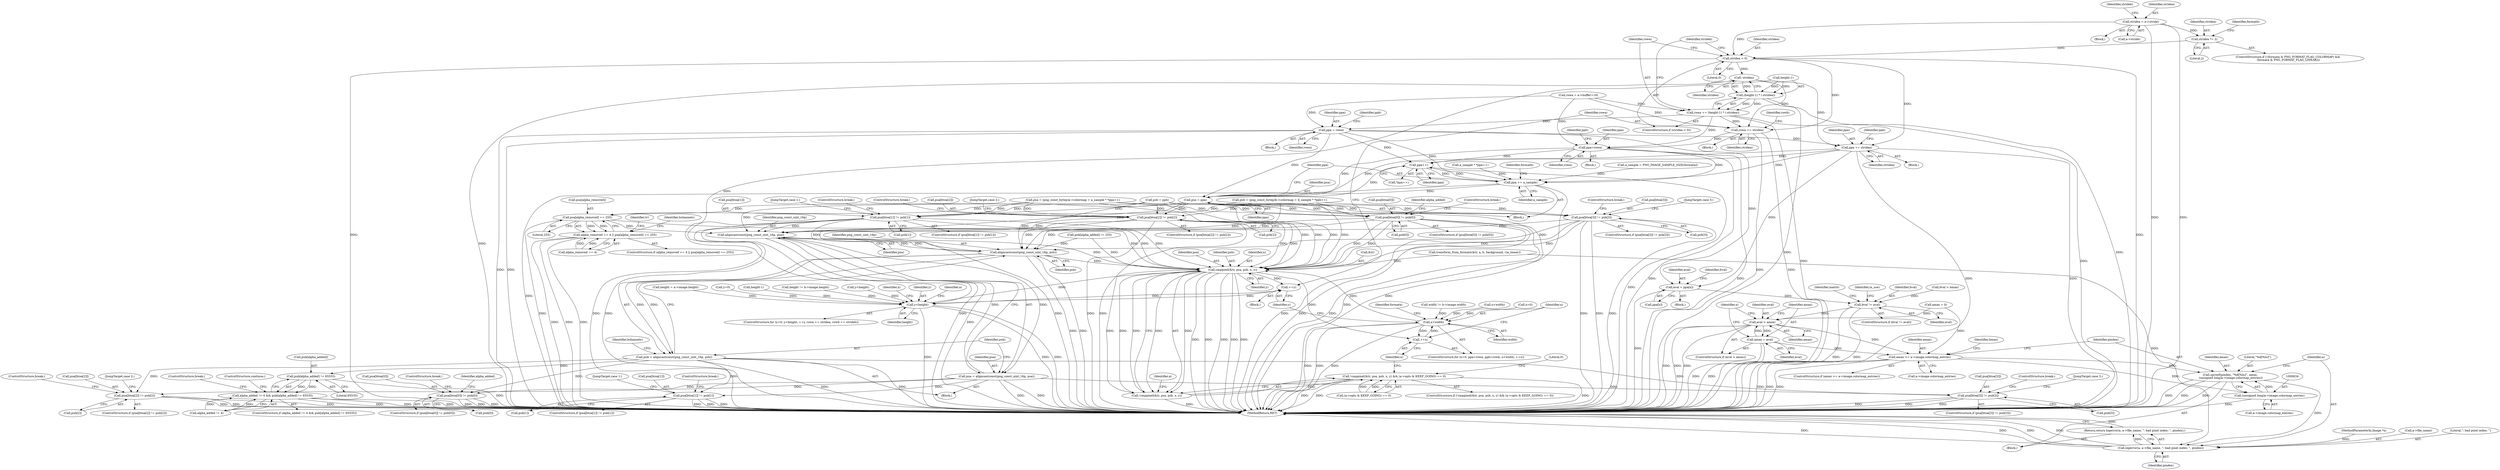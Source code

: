 digraph "0_Android_9d4853418ab2f754c2b63e091c29c5529b8b86ca_27@pointer" {
"1000146" [label="(Call,stridea = a->stride)"];
"1000263" [label="(Call,stridea *= 2)"];
"1000279" [label="(Call,stridea < 0)"];
"1000288" [label="(Call,-stridea)"];
"1000284" [label="(Call,(height-1) * (-stridea))"];
"1000282" [label="(Call,rowa += (height-1) * (-stridea))"];
"1000326" [label="(Call,ppa = rowa)"];
"1000349" [label="(Call,ppa += stridea)"];
"1000374" [label="(Call,aval = ppa[x])"];
"1000387" [label="(Call,bval != aval)"];
"1000399" [label="(Call,aval > amax)"];
"1000402" [label="(Call,amax = aval)"];
"1000620" [label="(Call,amax >= a->image.colormap_entries)"];
"1000629" [label="(Call,sprintf(pindex, \"%d[%lu]\", amax,\n (unsigned long)a->image.colormap_entries))"];
"1000641" [label="(Call,logerror(a, a->file_name, \": bad pixel index: \", pindex))"];
"1000640" [label="(Return,return logerror(a, a->file_name, \": bad pixel index: \", pindex);)"];
"1000633" [label="(Call,(unsigned long)a->image.colormap_entries)"];
"1000859" [label="(Call,ppa++)"];
"1000863" [label="(Call,psa = ppa)"];
"1000905" [label="(Call,aligncastconst(png_const_uint_16p, psa))"];
"1000903" [label="(Call,pua = aligncastconst(png_const_uint_16p, psa))"];
"1000919" [label="(Call,pua[btoa[3]] != pub[3])"];
"1000931" [label="(Call,pua[btoa[2]] != pub[2])"];
"1000943" [label="(Call,pua[btoa[1]] != pub[1])"];
"1000955" [label="(Call,pua[btoa[0]] != pub[0])"];
"1000911" [label="(Call,aligncastconst(png_const_uint_16p, psb))"];
"1000909" [label="(Call,pub = aligncastconst(png_const_uint_16p, psb))"];
"1000970" [label="(Call,pub[alpha_added] != 65535)"];
"1000966" [label="(Call,alpha_added != 4 && pub[alpha_added] != 65535)"];
"1001059" [label="(Call,cmppixel(&tr, psa, psb, x, y))"];
"1000811" [label="(Call,++y)"];
"1000807" [label="(Call,y<height)"];
"1000839" [label="(Call,++x)"];
"1000836" [label="(Call,x<width)"];
"1001058" [label="(Call,!cmppixel(&tr, psa, psb, x, y))"];
"1001057" [label="(Call,!cmppixel(&tr, psa, psb, x, y) && (a->opts & KEEP_GOING) == 0)"];
"1000985" [label="(Call,psa[alpha_removed] == 255)"];
"1000981" [label="(Call,alpha_removed == 4 || psa[alpha_removed] == 255)"];
"1000996" [label="(Call,psa[btoa[3]] != psb[3])"];
"1001008" [label="(Call,psa[btoa[2]] != psb[2])"];
"1001020" [label="(Call,psa[btoa[1]] != psb[1])"];
"1001032" [label="(Call,psa[btoa[0]] != psb[0])"];
"1000866" [label="(Call,ppa += a_sample)"];
"1000814" [label="(Call,rowa += stridea)"];
"1000830" [label="(Call,ppa=rowa)"];
"1000283" [label="(Identifier,rowa)"];
"1000400" [label="(Identifier,aval)"];
"1000910" [label="(Identifier,pub)"];
"1000629" [label="(Call,sprintf(pindex, \"%d[%lu]\", amax,\n (unsigned long)a->image.colormap_entries))"];
"1000827" [label="(Identifier,x)"];
"1000388" [label="(Identifier,bval)"];
"1001058" [label="(Call,!cmppixel(&tr, psa, psb, x, y))"];
"1000279" [label="(Call,stridea < 0)"];
"1001017" [label="(ControlStructure,break;)"];
"1000858" [label="(Call,*ppa++)"];
"1000651" [label="(Identifier,bmax)"];
"1000967" [label="(Call,alpha_added != 4)"];
"1000810" [label="(Block,)"];
"1001031" [label="(ControlStructure,if (psa[btoa[0]] != psb[0]))"];
"1000888" [label="(Call,psb = ppb)"];
"1000264" [label="(Identifier,stridea)"];
"1000931" [label="(Call,pua[btoa[2]] != pub[2])"];
"1000399" [label="(Call,aval > amax)"];
"1000642" [label="(Identifier,a)"];
"1000848" [label="(Call,psa = (png_const_bytep)a->colormap + a_sample * *ppa++)"];
"1000386" [label="(ControlStructure,if (bval != aval))"];
"1000970" [label="(Call,pub[alpha_added] != 65535)"];
"1000630" [label="(Identifier,pindex)"];
"1000956" [label="(Call,pua[btoa[0]])"];
"1000804" [label="(Call,y=0)"];
"1000815" [label="(Identifier,rowa)"];
"1001057" [label="(Call,!cmppixel(&tr, psa, psb, x, y) && (a->opts & KEEP_GOING) == 0)"];
"1000997" [label="(Call,psa[btoa[3]])"];
"1001069" [label="(Identifier,a)"];
"1000375" [label="(Identifier,aval)"];
"1001006" [label="(JumpTarget,case 3:)"];
"1000974" [label="(Literal,65535)"];
"1001008" [label="(Call,psa[btoa[2]] != psb[2])"];
"1000873" [label="(Call,psb = (png_const_bytep)b->colormap + b_sample * *ppb++)"];
"1000918" [label="(ControlStructure,if (pua[btoa[3]] != pub[3]))"];
"1000952" [label="(ControlStructure,break;)"];
"1001014" [label="(Call,psb[2])"];
"1000961" [label="(Call,pub[0])"];
"1001007" [label="(ControlStructure,if (psa[btoa[2]] != psb[2]))"];
"1000297" [label="(Call,height-1)"];
"1000836" [label="(Call,x<width)"];
"1000308" [label="(Block,)"];
"1000996" [label="(Call,psa[btoa[3]] != psb[3])"];
"1000901" [label="(Block,)"];
"1000824" [label="(ControlStructure,for (x=0, ppa=rowa, ppb=rowb; x<width; ++x))"];
"1001029" [label="(ControlStructure,break;)"];
"1000404" [label="(Identifier,aval)"];
"1000818" [label="(Identifier,rowb)"];
"1000270" [label="(Identifier,formatb)"];
"1000982" [label="(Call,alpha_removed == 4)"];
"1000813" [label="(Block,)"];
"1001074" [label="(Literal,0)"];
"1000361" [label="(Call,x<width)"];
"1000834" [label="(Identifier,ppb)"];
"1000330" [label="(Identifier,ppb)"];
"1000906" [label="(Identifier,png_const_uint_16p)"];
"1000265" [label="(Literal,2)"];
"1001019" [label="(ControlStructure,if (psa[btoa[1]] != psb[1]))"];
"1000366" [label="(Block,)"];
"1000912" [label="(Identifier,png_const_uint_16p)"];
"1000816" [label="(Identifier,stridea)"];
"1000859" [label="(Call,ppa++)"];
"1001066" [label="(Call,(a->opts & KEEP_GOING) == 0)"];
"1000832" [label="(Identifier,rowa)"];
"1000811" [label="(Call,++y)"];
"1000632" [label="(Identifier,amax)"];
"1000829" [label="(Block,)"];
"1000381" [label="(Identifier,bval)"];
"1001021" [label="(Call,psa[btoa[1]])"];
"1000230" [label="(Call,height != b->image.height)"];
"1000975" [label="(ControlStructure,break;)"];
"1000140" [label="(MethodParameterIn,Image *a)"];
"1000943" [label="(Call,pua[btoa[1]] != pub[1])"];
"1001060" [label="(Call,&tr)"];
"1001062" [label="(Identifier,psa)"];
"1000327" [label="(Identifier,ppa)"];
"1000930" [label="(ControlStructure,if (pua[btoa[2]] != pub[2]))"];
"1000909" [label="(Call,pub = aligncastconst(png_const_uint_16p, psb))"];
"1000826" [label="(Call,x=0)"];
"1000341" [label="(Call,y<height)"];
"1000144" [label="(Block,)"];
"1000954" [label="(ControlStructure,if (pua[btoa[0]] != pub[0]))"];
"1000964" [label="(ControlStructure,break;)"];
"1000376" [label="(Call,ppa[x])"];
"1001009" [label="(Call,psa[btoa[2]])"];
"1000937" [label="(Call,pub[2])"];
"1000953" [label="(JumpTarget,case 1:)"];
"1000387" [label="(Call,bval != aval)"];
"1000920" [label="(Call,pua[btoa[3]])"];
"1000831" [label="(Identifier,ppa)"];
"1000284" [label="(Call,(height-1) * (-stridea))"];
"1000326" [label="(Call,ppa = rowa)"];
"1000282" [label="(Call,rowa += (height-1) * (-stridea))"];
"1001033" [label="(Call,psa[btoa[0]])"];
"1000904" [label="(Identifier,pua)"];
"1000148" [label="(Call,a->stride)"];
"1000866" [label="(Call,ppa += a_sample)"];
"1000153" [label="(Identifier,strideb)"];
"1000635" [label="(Call,a->image.colormap_entries)"];
"1000350" [label="(Identifier,ppa)"];
"1000846" [label="(Identifier,formata)"];
"1001047" [label="(Call,psb[alpha_added] != 255)"];
"1001002" [label="(Call,psb[3])"];
"1000907" [label="(Identifier,psa)"];
"1000643" [label="(Call,a->file_name)"];
"1000865" [label="(Identifier,ppa)"];
"1000903" [label="(Call,pua = aligncastconst(png_const_uint_16p, psa))"];
"1000928" [label="(ControlStructure,break;)"];
"1000971" [label="(Call,pub[alpha_added])"];
"1000263" [label="(Call,stridea *= 2)"];
"1000985" [label="(Call,psa[alpha_removed] == 255)"];
"1001063" [label="(Identifier,psb)"];
"1000803" [label="(ControlStructure,for (y=0; y<height; ++y, rowa += stridea, rowb += strideb))"];
"1000254" [label="(ControlStructure,if (!(formata & PNG_FORMAT_FLAG_COLORMAP) &&\n (formata & PNG_FORMAT_FLAG_LINEAR)))"];
"1000864" [label="(Identifier,psa)"];
"1000919" [label="(Call,pua[btoa[3]] != pub[3])"];
"1000285" [label="(Call,height-1)"];
"1000995" [label="(ControlStructure,if (psa[btoa[3]] != psb[3]))"];
"1000856" [label="(Call,a_sample * *ppa++)"];
"1000641" [label="(Call,logerror(a, a->file_name, \": bad pixel index: \", pindex))"];
"1000968" [label="(Identifier,alpha_added)"];
"1000627" [label="(Block,)"];
"1000860" [label="(Identifier,ppa)"];
"1000966" [label="(Call,alpha_added != 4 && pub[alpha_added] != 65535)"];
"1000314" [label="(Call,amax = 0)"];
"1000809" [label="(Identifier,height)"];
"1000380" [label="(Call,bval > bmax)"];
"1001061" [label="(Identifier,tr)"];
"1000942" [label="(ControlStructure,if (pua[btoa[1]] != pub[1]))"];
"1000292" [label="(Identifier,strideb)"];
"1000647" [label="(Identifier,pindex)"];
"1000814" [label="(Call,rowa += stridea)"];
"1000986" [label="(Call,psa[alpha_removed])"];
"1000949" [label="(Call,pub[1])"];
"1000620" [label="(Call,amax >= a->image.colormap_entries)"];
"1000374" [label="(Call,aval = ppa[x])"];
"1000830" [label="(Call,ppa=rowa)"];
"1000837" [label="(Identifier,x)"];
"1000867" [label="(Identifier,ppa)"];
"1000808" [label="(Identifier,y)"];
"1000146" [label="(Call,stridea = a->stride)"];
"1000351" [label="(Identifier,stridea)"];
"1000619" [label="(ControlStructure,if (amax >= a->image.colormap_entries))"];
"1001026" [label="(Call,psb[1])"];
"1000976" [label="(ControlStructure,continue;)"];
"1000158" [label="(Call,rowa = a->buffer+16)"];
"1000349" [label="(Call,ppa += stridea)"];
"1001045" [label="(Identifier,alpha_added)"];
"1000223" [label="(Call,width != b->image.width)"];
"1000989" [label="(Literal,255)"];
"1001128" [label="(MethodReturn,RET)"];
"1000365" [label="(Identifier,x)"];
"1000633" [label="(Call,(unsigned long)a->image.colormap_entries)"];
"1000401" [label="(Identifier,amax)"];
"1000147" [label="(Identifier,stridea)"];
"1000940" [label="(ControlStructure,break;)"];
"1001078" [label="(Identifier,a)"];
"1001056" [label="(ControlStructure,if (!cmppixel(&tr, psa, psb, x, y) && (a->opts & KEEP_GOING) == 0))"];
"1001041" [label="(ControlStructure,break;)"];
"1000391" [label="(Identifier,match)"];
"1000288" [label="(Call,-stridea)"];
"1000992" [label="(Identifier,bchannels)"];
"1000646" [label="(Literal,\": bad pixel index: \")"];
"1000289" [label="(Identifier,stridea)"];
"1000280" [label="(Identifier,stridea)"];
"1000348" [label="(Block,)"];
"1000932" [label="(Call,pua[btoa[2]])"];
"1001064" [label="(Identifier,x)"];
"1000389" [label="(Identifier,aval)"];
"1000863" [label="(Call,psa = ppa)"];
"1000925" [label="(Call,pub[3])"];
"1000905" [label="(Call,aligncastconst(png_const_uint_16p, psa))"];
"1000941" [label="(JumpTarget,case 2:)"];
"1000840" [label="(Identifier,x)"];
"1000807" [label="(Call,y<height)"];
"1000247" [label="(Call,transform_from_formats(&tr, a, b, background, via_linear))"];
"1000929" [label="(JumpTarget,case 3:)"];
"1000980" [label="(ControlStructure,if (alpha_removed == 4 || psa[alpha_removed] == 255))"];
"1000640" [label="(Return,return logerror(a, a->file_name, \": bad pixel index: \", pindex);)"];
"1000862" [label="(Block,)"];
"1000182" [label="(Call,height = a->image.height)"];
"1000622" [label="(Call,a->image.colormap_entries)"];
"1000911" [label="(Call,aligncastconst(png_const_uint_16p, psb))"];
"1000839" [label="(Call,++x)"];
"1000981" [label="(Call,alpha_removed == 4 || psa[alpha_removed] == 255)"];
"1000868" [label="(Identifier,a_sample)"];
"1000871" [label="(Identifier,formatb)"];
"1000395" [label="(Identifier,in_use)"];
"1001065" [label="(Identifier,y)"];
"1001005" [label="(ControlStructure,break;)"];
"1000281" [label="(Literal,0)"];
"1001059" [label="(Call,cmppixel(&tr, psa, psb, x, y))"];
"1000402" [label="(Call,amax = aval)"];
"1000955" [label="(Call,pua[btoa[0]] != pub[0])"];
"1000944" [label="(Call,pua[btoa[1]])"];
"1001018" [label="(JumpTarget,case 2:)"];
"1000328" [label="(Identifier,rowa)"];
"1000621" [label="(Identifier,amax)"];
"1001038" [label="(Call,psb[0])"];
"1000812" [label="(Identifier,y)"];
"1000915" [label="(Identifier,bchannels)"];
"1000206" [label="(Call,a_sample = PNG_IMAGE_SAMPLE_SIZE(formata))"];
"1001020" [label="(Call,psa[btoa[1]] != psb[1])"];
"1000631" [label="(Literal,\"%d[%lu]\")"];
"1000913" [label="(Identifier,psb)"];
"1000965" [label="(ControlStructure,if (alpha_added != 4 && pub[alpha_added] != 65535))"];
"1001030" [label="(JumpTarget,case 1:)"];
"1000398" [label="(ControlStructure,if (aval > amax))"];
"1000838" [label="(Identifier,width)"];
"1000278" [label="(ControlStructure,if (stridea < 0))"];
"1000353" [label="(Identifier,ppb)"];
"1001032" [label="(Call,psa[btoa[0]] != psb[0])"];
"1000403" [label="(Identifier,amax)"];
"1000146" -> "1000144"  [label="AST: "];
"1000146" -> "1000148"  [label="CFG: "];
"1000147" -> "1000146"  [label="AST: "];
"1000148" -> "1000146"  [label="AST: "];
"1000153" -> "1000146"  [label="CFG: "];
"1000146" -> "1001128"  [label="DDG: "];
"1000146" -> "1001128"  [label="DDG: "];
"1000146" -> "1000263"  [label="DDG: "];
"1000146" -> "1000279"  [label="DDG: "];
"1000263" -> "1000254"  [label="AST: "];
"1000263" -> "1000265"  [label="CFG: "];
"1000264" -> "1000263"  [label="AST: "];
"1000265" -> "1000263"  [label="AST: "];
"1000270" -> "1000263"  [label="CFG: "];
"1000263" -> "1000279"  [label="DDG: "];
"1000279" -> "1000278"  [label="AST: "];
"1000279" -> "1000281"  [label="CFG: "];
"1000280" -> "1000279"  [label="AST: "];
"1000281" -> "1000279"  [label="AST: "];
"1000283" -> "1000279"  [label="CFG: "];
"1000292" -> "1000279"  [label="CFG: "];
"1000279" -> "1001128"  [label="DDG: "];
"1000279" -> "1001128"  [label="DDG: "];
"1000279" -> "1000288"  [label="DDG: "];
"1000279" -> "1000349"  [label="DDG: "];
"1000279" -> "1000814"  [label="DDG: "];
"1000288" -> "1000284"  [label="AST: "];
"1000288" -> "1000289"  [label="CFG: "];
"1000289" -> "1000288"  [label="AST: "];
"1000284" -> "1000288"  [label="CFG: "];
"1000288" -> "1001128"  [label="DDG: "];
"1000288" -> "1000284"  [label="DDG: "];
"1000288" -> "1000349"  [label="DDG: "];
"1000288" -> "1000814"  [label="DDG: "];
"1000284" -> "1000282"  [label="AST: "];
"1000285" -> "1000284"  [label="AST: "];
"1000282" -> "1000284"  [label="CFG: "];
"1000284" -> "1001128"  [label="DDG: "];
"1000284" -> "1001128"  [label="DDG: "];
"1000284" -> "1000282"  [label="DDG: "];
"1000284" -> "1000282"  [label="DDG: "];
"1000285" -> "1000284"  [label="DDG: "];
"1000285" -> "1000284"  [label="DDG: "];
"1000282" -> "1000278"  [label="AST: "];
"1000283" -> "1000282"  [label="AST: "];
"1000292" -> "1000282"  [label="CFG: "];
"1000282" -> "1001128"  [label="DDG: "];
"1000282" -> "1001128"  [label="DDG: "];
"1000158" -> "1000282"  [label="DDG: "];
"1000282" -> "1000326"  [label="DDG: "];
"1000282" -> "1000814"  [label="DDG: "];
"1000282" -> "1000830"  [label="DDG: "];
"1000326" -> "1000308"  [label="AST: "];
"1000326" -> "1000328"  [label="CFG: "];
"1000327" -> "1000326"  [label="AST: "];
"1000328" -> "1000326"  [label="AST: "];
"1000330" -> "1000326"  [label="CFG: "];
"1000326" -> "1001128"  [label="DDG: "];
"1000326" -> "1001128"  [label="DDG: "];
"1000158" -> "1000326"  [label="DDG: "];
"1000326" -> "1000349"  [label="DDG: "];
"1000326" -> "1000374"  [label="DDG: "];
"1000326" -> "1000859"  [label="DDG: "];
"1000326" -> "1000863"  [label="DDG: "];
"1000326" -> "1000866"  [label="DDG: "];
"1000349" -> "1000348"  [label="AST: "];
"1000349" -> "1000351"  [label="CFG: "];
"1000350" -> "1000349"  [label="AST: "];
"1000351" -> "1000349"  [label="AST: "];
"1000353" -> "1000349"  [label="CFG: "];
"1000349" -> "1001128"  [label="DDG: "];
"1000349" -> "1001128"  [label="DDG: "];
"1000349" -> "1000374"  [label="DDG: "];
"1000349" -> "1000859"  [label="DDG: "];
"1000349" -> "1000863"  [label="DDG: "];
"1000349" -> "1000866"  [label="DDG: "];
"1000374" -> "1000366"  [label="AST: "];
"1000374" -> "1000376"  [label="CFG: "];
"1000375" -> "1000374"  [label="AST: "];
"1000376" -> "1000374"  [label="AST: "];
"1000381" -> "1000374"  [label="CFG: "];
"1000374" -> "1001128"  [label="DDG: "];
"1000374" -> "1000387"  [label="DDG: "];
"1000387" -> "1000386"  [label="AST: "];
"1000387" -> "1000389"  [label="CFG: "];
"1000388" -> "1000387"  [label="AST: "];
"1000389" -> "1000387"  [label="AST: "];
"1000391" -> "1000387"  [label="CFG: "];
"1000395" -> "1000387"  [label="CFG: "];
"1000387" -> "1001128"  [label="DDG: "];
"1000387" -> "1001128"  [label="DDG: "];
"1000380" -> "1000387"  [label="DDG: "];
"1000387" -> "1000399"  [label="DDG: "];
"1000399" -> "1000398"  [label="AST: "];
"1000399" -> "1000401"  [label="CFG: "];
"1000400" -> "1000399"  [label="AST: "];
"1000401" -> "1000399"  [label="AST: "];
"1000403" -> "1000399"  [label="CFG: "];
"1000365" -> "1000399"  [label="CFG: "];
"1000399" -> "1001128"  [label="DDG: "];
"1000399" -> "1001128"  [label="DDG: "];
"1000399" -> "1001128"  [label="DDG: "];
"1000314" -> "1000399"  [label="DDG: "];
"1000402" -> "1000399"  [label="DDG: "];
"1000399" -> "1000402"  [label="DDG: "];
"1000399" -> "1000620"  [label="DDG: "];
"1000402" -> "1000398"  [label="AST: "];
"1000402" -> "1000404"  [label="CFG: "];
"1000403" -> "1000402"  [label="AST: "];
"1000404" -> "1000402"  [label="AST: "];
"1000365" -> "1000402"  [label="CFG: "];
"1000402" -> "1001128"  [label="DDG: "];
"1000402" -> "1001128"  [label="DDG: "];
"1000402" -> "1000620"  [label="DDG: "];
"1000620" -> "1000619"  [label="AST: "];
"1000620" -> "1000622"  [label="CFG: "];
"1000621" -> "1000620"  [label="AST: "];
"1000622" -> "1000620"  [label="AST: "];
"1000630" -> "1000620"  [label="CFG: "];
"1000651" -> "1000620"  [label="CFG: "];
"1000620" -> "1001128"  [label="DDG: "];
"1000620" -> "1001128"  [label="DDG: "];
"1000620" -> "1001128"  [label="DDG: "];
"1000314" -> "1000620"  [label="DDG: "];
"1000620" -> "1000629"  [label="DDG: "];
"1000620" -> "1000633"  [label="DDG: "];
"1000629" -> "1000627"  [label="AST: "];
"1000629" -> "1000633"  [label="CFG: "];
"1000630" -> "1000629"  [label="AST: "];
"1000631" -> "1000629"  [label="AST: "];
"1000632" -> "1000629"  [label="AST: "];
"1000633" -> "1000629"  [label="AST: "];
"1000642" -> "1000629"  [label="CFG: "];
"1000629" -> "1001128"  [label="DDG: "];
"1000629" -> "1001128"  [label="DDG: "];
"1000629" -> "1001128"  [label="DDG: "];
"1000633" -> "1000629"  [label="DDG: "];
"1000629" -> "1000641"  [label="DDG: "];
"1000641" -> "1000640"  [label="AST: "];
"1000641" -> "1000647"  [label="CFG: "];
"1000642" -> "1000641"  [label="AST: "];
"1000643" -> "1000641"  [label="AST: "];
"1000646" -> "1000641"  [label="AST: "];
"1000647" -> "1000641"  [label="AST: "];
"1000640" -> "1000641"  [label="CFG: "];
"1000641" -> "1001128"  [label="DDG: "];
"1000641" -> "1001128"  [label="DDG: "];
"1000641" -> "1001128"  [label="DDG: "];
"1000641" -> "1001128"  [label="DDG: "];
"1000641" -> "1000640"  [label="DDG: "];
"1000247" -> "1000641"  [label="DDG: "];
"1000140" -> "1000641"  [label="DDG: "];
"1000640" -> "1000627"  [label="AST: "];
"1001128" -> "1000640"  [label="CFG: "];
"1000640" -> "1001128"  [label="DDG: "];
"1000633" -> "1000635"  [label="CFG: "];
"1000634" -> "1000633"  [label="AST: "];
"1000635" -> "1000633"  [label="AST: "];
"1000633" -> "1001128"  [label="DDG: "];
"1000859" -> "1000858"  [label="AST: "];
"1000859" -> "1000860"  [label="CFG: "];
"1000860" -> "1000859"  [label="AST: "];
"1000858" -> "1000859"  [label="CFG: "];
"1000859" -> "1001128"  [label="DDG: "];
"1000830" -> "1000859"  [label="DDG: "];
"1000866" -> "1000859"  [label="DDG: "];
"1000859" -> "1000863"  [label="DDG: "];
"1000859" -> "1000866"  [label="DDG: "];
"1000863" -> "1000862"  [label="AST: "];
"1000863" -> "1000865"  [label="CFG: "];
"1000864" -> "1000863"  [label="AST: "];
"1000865" -> "1000863"  [label="AST: "];
"1000867" -> "1000863"  [label="CFG: "];
"1000863" -> "1001128"  [label="DDG: "];
"1000830" -> "1000863"  [label="DDG: "];
"1000866" -> "1000863"  [label="DDG: "];
"1000863" -> "1000905"  [label="DDG: "];
"1000863" -> "1000985"  [label="DDG: "];
"1000863" -> "1000996"  [label="DDG: "];
"1000863" -> "1001008"  [label="DDG: "];
"1000863" -> "1001020"  [label="DDG: "];
"1000863" -> "1001032"  [label="DDG: "];
"1000863" -> "1001059"  [label="DDG: "];
"1000905" -> "1000903"  [label="AST: "];
"1000905" -> "1000907"  [label="CFG: "];
"1000906" -> "1000905"  [label="AST: "];
"1000907" -> "1000905"  [label="AST: "];
"1000903" -> "1000905"  [label="CFG: "];
"1000905" -> "1001128"  [label="DDG: "];
"1000905" -> "1000903"  [label="DDG: "];
"1000905" -> "1000903"  [label="DDG: "];
"1000911" -> "1000905"  [label="DDG: "];
"1000848" -> "1000905"  [label="DDG: "];
"1001020" -> "1000905"  [label="DDG: "];
"1001008" -> "1000905"  [label="DDG: "];
"1001032" -> "1000905"  [label="DDG: "];
"1000985" -> "1000905"  [label="DDG: "];
"1000996" -> "1000905"  [label="DDG: "];
"1000905" -> "1000911"  [label="DDG: "];
"1000905" -> "1001059"  [label="DDG: "];
"1000903" -> "1000901"  [label="AST: "];
"1000904" -> "1000903"  [label="AST: "];
"1000910" -> "1000903"  [label="CFG: "];
"1000903" -> "1001128"  [label="DDG: "];
"1000903" -> "1001128"  [label="DDG: "];
"1000903" -> "1000919"  [label="DDG: "];
"1000903" -> "1000931"  [label="DDG: "];
"1000903" -> "1000943"  [label="DDG: "];
"1000903" -> "1000955"  [label="DDG: "];
"1000919" -> "1000918"  [label="AST: "];
"1000919" -> "1000925"  [label="CFG: "];
"1000920" -> "1000919"  [label="AST: "];
"1000925" -> "1000919"  [label="AST: "];
"1000928" -> "1000919"  [label="CFG: "];
"1000929" -> "1000919"  [label="CFG: "];
"1000919" -> "1001128"  [label="DDG: "];
"1000919" -> "1001128"  [label="DDG: "];
"1000919" -> "1001128"  [label="DDG: "];
"1000909" -> "1000919"  [label="DDG: "];
"1000931" -> "1000930"  [label="AST: "];
"1000931" -> "1000937"  [label="CFG: "];
"1000932" -> "1000931"  [label="AST: "];
"1000937" -> "1000931"  [label="AST: "];
"1000940" -> "1000931"  [label="CFG: "];
"1000941" -> "1000931"  [label="CFG: "];
"1000931" -> "1001128"  [label="DDG: "];
"1000931" -> "1001128"  [label="DDG: "];
"1000931" -> "1001128"  [label="DDG: "];
"1000909" -> "1000931"  [label="DDG: "];
"1000943" -> "1000942"  [label="AST: "];
"1000943" -> "1000949"  [label="CFG: "];
"1000944" -> "1000943"  [label="AST: "];
"1000949" -> "1000943"  [label="AST: "];
"1000952" -> "1000943"  [label="CFG: "];
"1000953" -> "1000943"  [label="CFG: "];
"1000943" -> "1001128"  [label="DDG: "];
"1000943" -> "1001128"  [label="DDG: "];
"1000943" -> "1001128"  [label="DDG: "];
"1000909" -> "1000943"  [label="DDG: "];
"1000955" -> "1000954"  [label="AST: "];
"1000955" -> "1000961"  [label="CFG: "];
"1000956" -> "1000955"  [label="AST: "];
"1000961" -> "1000955"  [label="AST: "];
"1000964" -> "1000955"  [label="CFG: "];
"1000968" -> "1000955"  [label="CFG: "];
"1000955" -> "1001128"  [label="DDG: "];
"1000955" -> "1001128"  [label="DDG: "];
"1000955" -> "1001128"  [label="DDG: "];
"1000909" -> "1000955"  [label="DDG: "];
"1000911" -> "1000909"  [label="AST: "];
"1000911" -> "1000913"  [label="CFG: "];
"1000912" -> "1000911"  [label="AST: "];
"1000913" -> "1000911"  [label="AST: "];
"1000909" -> "1000911"  [label="CFG: "];
"1000911" -> "1001128"  [label="DDG: "];
"1000911" -> "1001128"  [label="DDG: "];
"1000911" -> "1000909"  [label="DDG: "];
"1000911" -> "1000909"  [label="DDG: "];
"1000873" -> "1000911"  [label="DDG: "];
"1001020" -> "1000911"  [label="DDG: "];
"1001032" -> "1000911"  [label="DDG: "];
"1001047" -> "1000911"  [label="DDG: "];
"1000996" -> "1000911"  [label="DDG: "];
"1001008" -> "1000911"  [label="DDG: "];
"1000888" -> "1000911"  [label="DDG: "];
"1000911" -> "1001059"  [label="DDG: "];
"1000909" -> "1000901"  [label="AST: "];
"1000910" -> "1000909"  [label="AST: "];
"1000915" -> "1000909"  [label="CFG: "];
"1000909" -> "1001128"  [label="DDG: "];
"1000909" -> "1001128"  [label="DDG: "];
"1000909" -> "1000970"  [label="DDG: "];
"1000970" -> "1000966"  [label="AST: "];
"1000970" -> "1000974"  [label="CFG: "];
"1000971" -> "1000970"  [label="AST: "];
"1000974" -> "1000970"  [label="AST: "];
"1000966" -> "1000970"  [label="CFG: "];
"1000970" -> "1001128"  [label="DDG: "];
"1000970" -> "1000966"  [label="DDG: "];
"1000970" -> "1000966"  [label="DDG: "];
"1000966" -> "1000965"  [label="AST: "];
"1000966" -> "1000967"  [label="CFG: "];
"1000967" -> "1000966"  [label="AST: "];
"1000975" -> "1000966"  [label="CFG: "];
"1000976" -> "1000966"  [label="CFG: "];
"1000966" -> "1001128"  [label="DDG: "];
"1000966" -> "1001128"  [label="DDG: "];
"1000966" -> "1001128"  [label="DDG: "];
"1000967" -> "1000966"  [label="DDG: "];
"1000967" -> "1000966"  [label="DDG: "];
"1001059" -> "1001058"  [label="AST: "];
"1001059" -> "1001065"  [label="CFG: "];
"1001060" -> "1001059"  [label="AST: "];
"1001062" -> "1001059"  [label="AST: "];
"1001063" -> "1001059"  [label="AST: "];
"1001064" -> "1001059"  [label="AST: "];
"1001065" -> "1001059"  [label="AST: "];
"1001058" -> "1001059"  [label="CFG: "];
"1001059" -> "1001128"  [label="DDG: "];
"1001059" -> "1001128"  [label="DDG: "];
"1001059" -> "1001128"  [label="DDG: "];
"1001059" -> "1001128"  [label="DDG: "];
"1001059" -> "1001128"  [label="DDG: "];
"1001059" -> "1000811"  [label="DDG: "];
"1001059" -> "1000839"  [label="DDG: "];
"1001059" -> "1001058"  [label="DDG: "];
"1001059" -> "1001058"  [label="DDG: "];
"1001059" -> "1001058"  [label="DDG: "];
"1001059" -> "1001058"  [label="DDG: "];
"1001059" -> "1001058"  [label="DDG: "];
"1000247" -> "1001059"  [label="DDG: "];
"1000848" -> "1001059"  [label="DDG: "];
"1001020" -> "1001059"  [label="DDG: "];
"1001020" -> "1001059"  [label="DDG: "];
"1001008" -> "1001059"  [label="DDG: "];
"1001008" -> "1001059"  [label="DDG: "];
"1001032" -> "1001059"  [label="DDG: "];
"1001032" -> "1001059"  [label="DDG: "];
"1000985" -> "1001059"  [label="DDG: "];
"1000996" -> "1001059"  [label="DDG: "];
"1000996" -> "1001059"  [label="DDG: "];
"1000873" -> "1001059"  [label="DDG: "];
"1001047" -> "1001059"  [label="DDG: "];
"1000888" -> "1001059"  [label="DDG: "];
"1000836" -> "1001059"  [label="DDG: "];
"1000807" -> "1001059"  [label="DDG: "];
"1000811" -> "1000810"  [label="AST: "];
"1000811" -> "1000812"  [label="CFG: "];
"1000812" -> "1000811"  [label="AST: "];
"1000815" -> "1000811"  [label="CFG: "];
"1000811" -> "1000807"  [label="DDG: "];
"1000807" -> "1000811"  [label="DDG: "];
"1000807" -> "1000803"  [label="AST: "];
"1000807" -> "1000809"  [label="CFG: "];
"1000808" -> "1000807"  [label="AST: "];
"1000809" -> "1000807"  [label="AST: "];
"1000827" -> "1000807"  [label="CFG: "];
"1001078" -> "1000807"  [label="CFG: "];
"1000807" -> "1001128"  [label="DDG: "];
"1000807" -> "1001128"  [label="DDG: "];
"1000807" -> "1001128"  [label="DDG: "];
"1000804" -> "1000807"  [label="DDG: "];
"1000341" -> "1000807"  [label="DDG: "];
"1000230" -> "1000807"  [label="DDG: "];
"1000182" -> "1000807"  [label="DDG: "];
"1000285" -> "1000807"  [label="DDG: "];
"1000297" -> "1000807"  [label="DDG: "];
"1000839" -> "1000824"  [label="AST: "];
"1000839" -> "1000840"  [label="CFG: "];
"1000840" -> "1000839"  [label="AST: "];
"1000837" -> "1000839"  [label="CFG: "];
"1000839" -> "1000836"  [label="DDG: "];
"1000836" -> "1000839"  [label="DDG: "];
"1000836" -> "1000824"  [label="AST: "];
"1000836" -> "1000838"  [label="CFG: "];
"1000837" -> "1000836"  [label="AST: "];
"1000838" -> "1000836"  [label="AST: "];
"1000846" -> "1000836"  [label="CFG: "];
"1000812" -> "1000836"  [label="CFG: "];
"1000836" -> "1001128"  [label="DDG: "];
"1000836" -> "1001128"  [label="DDG: "];
"1000836" -> "1001128"  [label="DDG: "];
"1000826" -> "1000836"  [label="DDG: "];
"1000361" -> "1000836"  [label="DDG: "];
"1000223" -> "1000836"  [label="DDG: "];
"1001058" -> "1001057"  [label="AST: "];
"1001069" -> "1001058"  [label="CFG: "];
"1001057" -> "1001058"  [label="CFG: "];
"1001058" -> "1001128"  [label="DDG: "];
"1001058" -> "1001057"  [label="DDG: "];
"1001057" -> "1001056"  [label="AST: "];
"1001057" -> "1001066"  [label="CFG: "];
"1001066" -> "1001057"  [label="AST: "];
"1001074" -> "1001057"  [label="CFG: "];
"1000840" -> "1001057"  [label="CFG: "];
"1001057" -> "1001128"  [label="DDG: "];
"1001057" -> "1001128"  [label="DDG: "];
"1001057" -> "1001128"  [label="DDG: "];
"1001066" -> "1001057"  [label="DDG: "];
"1001066" -> "1001057"  [label="DDG: "];
"1000985" -> "1000981"  [label="AST: "];
"1000985" -> "1000989"  [label="CFG: "];
"1000986" -> "1000985"  [label="AST: "];
"1000989" -> "1000985"  [label="AST: "];
"1000981" -> "1000985"  [label="CFG: "];
"1000985" -> "1001128"  [label="DDG: "];
"1000985" -> "1000981"  [label="DDG: "];
"1000985" -> "1000981"  [label="DDG: "];
"1000848" -> "1000985"  [label="DDG: "];
"1000981" -> "1000980"  [label="AST: "];
"1000981" -> "1000982"  [label="CFG: "];
"1000982" -> "1000981"  [label="AST: "];
"1000992" -> "1000981"  [label="CFG: "];
"1001061" -> "1000981"  [label="CFG: "];
"1000981" -> "1001128"  [label="DDG: "];
"1000981" -> "1001128"  [label="DDG: "];
"1000981" -> "1001128"  [label="DDG: "];
"1000982" -> "1000981"  [label="DDG: "];
"1000982" -> "1000981"  [label="DDG: "];
"1000996" -> "1000995"  [label="AST: "];
"1000996" -> "1001002"  [label="CFG: "];
"1000997" -> "1000996"  [label="AST: "];
"1001002" -> "1000996"  [label="AST: "];
"1001005" -> "1000996"  [label="CFG: "];
"1001006" -> "1000996"  [label="CFG: "];
"1000996" -> "1001128"  [label="DDG: "];
"1000996" -> "1001128"  [label="DDG: "];
"1000996" -> "1001128"  [label="DDG: "];
"1000848" -> "1000996"  [label="DDG: "];
"1000873" -> "1000996"  [label="DDG: "];
"1000888" -> "1000996"  [label="DDG: "];
"1001008" -> "1001007"  [label="AST: "];
"1001008" -> "1001014"  [label="CFG: "];
"1001009" -> "1001008"  [label="AST: "];
"1001014" -> "1001008"  [label="AST: "];
"1001017" -> "1001008"  [label="CFG: "];
"1001018" -> "1001008"  [label="CFG: "];
"1001008" -> "1001128"  [label="DDG: "];
"1001008" -> "1001128"  [label="DDG: "];
"1001008" -> "1001128"  [label="DDG: "];
"1000848" -> "1001008"  [label="DDG: "];
"1000873" -> "1001008"  [label="DDG: "];
"1000888" -> "1001008"  [label="DDG: "];
"1001020" -> "1001019"  [label="AST: "];
"1001020" -> "1001026"  [label="CFG: "];
"1001021" -> "1001020"  [label="AST: "];
"1001026" -> "1001020"  [label="AST: "];
"1001029" -> "1001020"  [label="CFG: "];
"1001030" -> "1001020"  [label="CFG: "];
"1001020" -> "1001128"  [label="DDG: "];
"1001020" -> "1001128"  [label="DDG: "];
"1001020" -> "1001128"  [label="DDG: "];
"1000848" -> "1001020"  [label="DDG: "];
"1000873" -> "1001020"  [label="DDG: "];
"1000888" -> "1001020"  [label="DDG: "];
"1001032" -> "1001031"  [label="AST: "];
"1001032" -> "1001038"  [label="CFG: "];
"1001033" -> "1001032"  [label="AST: "];
"1001038" -> "1001032"  [label="AST: "];
"1001041" -> "1001032"  [label="CFG: "];
"1001045" -> "1001032"  [label="CFG: "];
"1001032" -> "1001128"  [label="DDG: "];
"1001032" -> "1001128"  [label="DDG: "];
"1001032" -> "1001128"  [label="DDG: "];
"1000848" -> "1001032"  [label="DDG: "];
"1000873" -> "1001032"  [label="DDG: "];
"1000888" -> "1001032"  [label="DDG: "];
"1000866" -> "1000862"  [label="AST: "];
"1000866" -> "1000868"  [label="CFG: "];
"1000867" -> "1000866"  [label="AST: "];
"1000868" -> "1000866"  [label="AST: "];
"1000871" -> "1000866"  [label="CFG: "];
"1000866" -> "1001128"  [label="DDG: "];
"1000866" -> "1001128"  [label="DDG: "];
"1000856" -> "1000866"  [label="DDG: "];
"1000206" -> "1000866"  [label="DDG: "];
"1000830" -> "1000866"  [label="DDG: "];
"1000814" -> "1000813"  [label="AST: "];
"1000814" -> "1000816"  [label="CFG: "];
"1000815" -> "1000814"  [label="AST: "];
"1000816" -> "1000814"  [label="AST: "];
"1000818" -> "1000814"  [label="CFG: "];
"1000814" -> "1001128"  [label="DDG: "];
"1000814" -> "1001128"  [label="DDG: "];
"1000158" -> "1000814"  [label="DDG: "];
"1000814" -> "1000830"  [label="DDG: "];
"1000830" -> "1000829"  [label="AST: "];
"1000830" -> "1000832"  [label="CFG: "];
"1000831" -> "1000830"  [label="AST: "];
"1000832" -> "1000830"  [label="AST: "];
"1000834" -> "1000830"  [label="CFG: "];
"1000830" -> "1001128"  [label="DDG: "];
"1000830" -> "1001128"  [label="DDG: "];
"1000158" -> "1000830"  [label="DDG: "];
}
